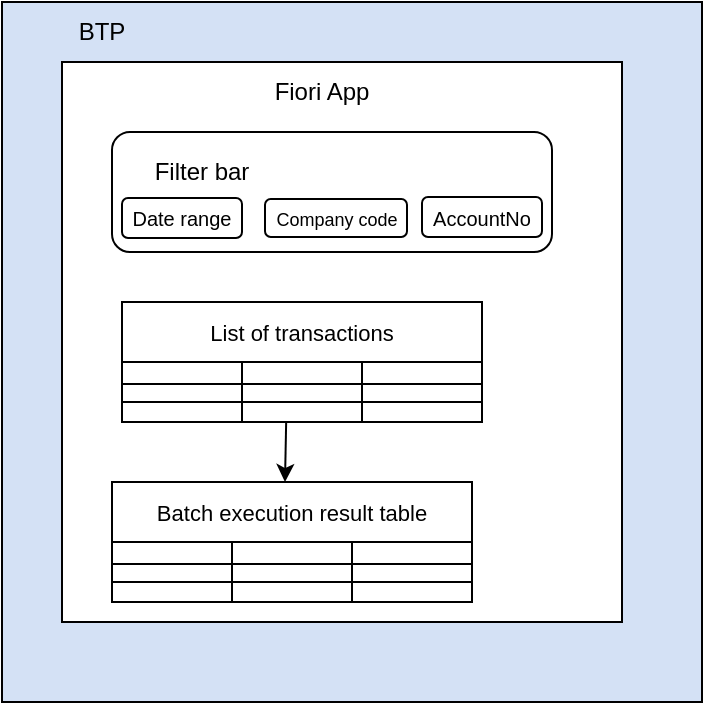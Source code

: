 <mxfile version="27.0.5">
  <diagram name="Page-1" id="sqdt7y1EYr-LxWFGgpR3">
    <mxGraphModel dx="786" dy="417" grid="1" gridSize="10" guides="1" tooltips="1" connect="1" arrows="1" fold="1" page="1" pageScale="1" pageWidth="850" pageHeight="1100" math="0" shadow="0">
      <root>
        <mxCell id="0" />
        <mxCell id="1" parent="0" />
        <mxCell id="IYYRd94oWTGOq6J_OclC-40" value="" style="whiteSpace=wrap;html=1;aspect=fixed;fillColor=#D4E1F5;" vertex="1" parent="1">
          <mxGeometry x="30" y="30" width="350" height="350" as="geometry" />
        </mxCell>
        <mxCell id="IYYRd94oWTGOq6J_OclC-1" value="" style="whiteSpace=wrap;html=1;aspect=fixed;" vertex="1" parent="1">
          <mxGeometry x="60" y="60" width="280" height="280" as="geometry" />
        </mxCell>
        <mxCell id="IYYRd94oWTGOq6J_OclC-2" value="Fiori App" style="text;html=1;align=center;verticalAlign=middle;whiteSpace=wrap;rounded=0;" vertex="1" parent="1">
          <mxGeometry x="160" y="60" width="60" height="30" as="geometry" />
        </mxCell>
        <mxCell id="IYYRd94oWTGOq6J_OclC-3" value="" style="rounded=1;whiteSpace=wrap;html=1;" vertex="1" parent="1">
          <mxGeometry x="85" y="95" width="220" height="60" as="geometry" />
        </mxCell>
        <mxCell id="IYYRd94oWTGOq6J_OclC-4" value="Filter bar" style="text;html=1;align=center;verticalAlign=middle;whiteSpace=wrap;rounded=0;" vertex="1" parent="1">
          <mxGeometry x="100" y="100" width="60" height="30" as="geometry" />
        </mxCell>
        <mxCell id="IYYRd94oWTGOq6J_OclC-5" value="&lt;font style=&quot;font-size: 10px;&quot;&gt;Date range&lt;/font&gt;" style="rounded=1;whiteSpace=wrap;html=1;" vertex="1" parent="1">
          <mxGeometry x="90" y="128" width="60" height="20" as="geometry" />
        </mxCell>
        <mxCell id="IYYRd94oWTGOq6J_OclC-7" value="&lt;font style=&quot;font-size: 9px;&quot;&gt;Company code&lt;/font&gt;" style="rounded=1;whiteSpace=wrap;html=1;" vertex="1" parent="1">
          <mxGeometry x="161.5" y="128.5" width="71" height="19" as="geometry" />
        </mxCell>
        <mxCell id="IYYRd94oWTGOq6J_OclC-8" value="&lt;font style=&quot;font-size: 10px;&quot;&gt;AccountNo&lt;/font&gt;" style="rounded=1;whiteSpace=wrap;html=1;" vertex="1" parent="1">
          <mxGeometry x="240" y="127.5" width="60" height="20" as="geometry" />
        </mxCell>
        <mxCell id="IYYRd94oWTGOq6J_OclC-12" value="List of transactions" style="shape=table;startSize=30;container=1;collapsible=0;childLayout=tableLayout;strokeColor=default;fontSize=11;" vertex="1" parent="1">
          <mxGeometry x="90" y="180" width="180" height="60" as="geometry" />
        </mxCell>
        <mxCell id="IYYRd94oWTGOq6J_OclC-13" value="" style="shape=tableRow;horizontal=0;startSize=0;swimlaneHead=0;swimlaneBody=0;strokeColor=inherit;top=0;left=0;bottom=0;right=0;collapsible=0;dropTarget=0;fillColor=none;points=[[0,0.5],[1,0.5]];portConstraint=eastwest;fontSize=16;" vertex="1" parent="IYYRd94oWTGOq6J_OclC-12">
          <mxGeometry y="30" width="180" height="11" as="geometry" />
        </mxCell>
        <mxCell id="IYYRd94oWTGOq6J_OclC-14" value="" style="shape=partialRectangle;html=1;whiteSpace=wrap;connectable=0;strokeColor=inherit;overflow=hidden;fillColor=none;top=0;left=0;bottom=0;right=0;pointerEvents=1;fontSize=16;" vertex="1" parent="IYYRd94oWTGOq6J_OclC-13">
          <mxGeometry width="60" height="11" as="geometry">
            <mxRectangle width="60" height="11" as="alternateBounds" />
          </mxGeometry>
        </mxCell>
        <mxCell id="IYYRd94oWTGOq6J_OclC-15" value="" style="shape=partialRectangle;html=1;whiteSpace=wrap;connectable=0;strokeColor=inherit;overflow=hidden;fillColor=none;top=0;left=0;bottom=0;right=0;pointerEvents=1;fontSize=16;" vertex="1" parent="IYYRd94oWTGOq6J_OclC-13">
          <mxGeometry x="60" width="60" height="11" as="geometry">
            <mxRectangle width="60" height="11" as="alternateBounds" />
          </mxGeometry>
        </mxCell>
        <mxCell id="IYYRd94oWTGOq6J_OclC-16" value="" style="shape=partialRectangle;html=1;whiteSpace=wrap;connectable=0;strokeColor=inherit;overflow=hidden;fillColor=none;top=0;left=0;bottom=0;right=0;pointerEvents=1;fontSize=16;" vertex="1" parent="IYYRd94oWTGOq6J_OclC-13">
          <mxGeometry x="120" width="60" height="11" as="geometry">
            <mxRectangle width="60" height="11" as="alternateBounds" />
          </mxGeometry>
        </mxCell>
        <mxCell id="IYYRd94oWTGOq6J_OclC-17" value="" style="shape=tableRow;horizontal=0;startSize=0;swimlaneHead=0;swimlaneBody=0;strokeColor=inherit;top=0;left=0;bottom=0;right=0;collapsible=0;dropTarget=0;fillColor=none;points=[[0,0.5],[1,0.5]];portConstraint=eastwest;fontSize=16;" vertex="1" parent="IYYRd94oWTGOq6J_OclC-12">
          <mxGeometry y="41" width="180" height="9" as="geometry" />
        </mxCell>
        <mxCell id="IYYRd94oWTGOq6J_OclC-18" value="" style="shape=partialRectangle;html=1;whiteSpace=wrap;connectable=0;strokeColor=inherit;overflow=hidden;fillColor=none;top=0;left=0;bottom=0;right=0;pointerEvents=1;fontSize=16;" vertex="1" parent="IYYRd94oWTGOq6J_OclC-17">
          <mxGeometry width="60" height="9" as="geometry">
            <mxRectangle width="60" height="9" as="alternateBounds" />
          </mxGeometry>
        </mxCell>
        <mxCell id="IYYRd94oWTGOq6J_OclC-19" value="" style="shape=partialRectangle;html=1;whiteSpace=wrap;connectable=0;strokeColor=inherit;overflow=hidden;fillColor=none;top=0;left=0;bottom=0;right=0;pointerEvents=1;fontSize=16;" vertex="1" parent="IYYRd94oWTGOq6J_OclC-17">
          <mxGeometry x="60" width="60" height="9" as="geometry">
            <mxRectangle width="60" height="9" as="alternateBounds" />
          </mxGeometry>
        </mxCell>
        <mxCell id="IYYRd94oWTGOq6J_OclC-20" value="" style="shape=partialRectangle;html=1;whiteSpace=wrap;connectable=0;strokeColor=inherit;overflow=hidden;fillColor=none;top=0;left=0;bottom=0;right=0;pointerEvents=1;fontSize=16;" vertex="1" parent="IYYRd94oWTGOq6J_OclC-17">
          <mxGeometry x="120" width="60" height="9" as="geometry">
            <mxRectangle width="60" height="9" as="alternateBounds" />
          </mxGeometry>
        </mxCell>
        <mxCell id="IYYRd94oWTGOq6J_OclC-21" value="" style="shape=tableRow;horizontal=0;startSize=0;swimlaneHead=0;swimlaneBody=0;strokeColor=inherit;top=0;left=0;bottom=0;right=0;collapsible=0;dropTarget=0;fillColor=none;points=[[0,0.5],[1,0.5]];portConstraint=eastwest;fontSize=16;" vertex="1" parent="IYYRd94oWTGOq6J_OclC-12">
          <mxGeometry y="50" width="180" height="10" as="geometry" />
        </mxCell>
        <mxCell id="IYYRd94oWTGOq6J_OclC-22" value="" style="shape=partialRectangle;html=1;whiteSpace=wrap;connectable=0;strokeColor=inherit;overflow=hidden;fillColor=none;top=0;left=0;bottom=0;right=0;pointerEvents=1;fontSize=16;" vertex="1" parent="IYYRd94oWTGOq6J_OclC-21">
          <mxGeometry width="60" height="10" as="geometry">
            <mxRectangle width="60" height="10" as="alternateBounds" />
          </mxGeometry>
        </mxCell>
        <mxCell id="IYYRd94oWTGOq6J_OclC-23" value="" style="shape=partialRectangle;html=1;whiteSpace=wrap;connectable=0;strokeColor=inherit;overflow=hidden;fillColor=none;top=0;left=0;bottom=0;right=0;pointerEvents=1;fontSize=16;" vertex="1" parent="IYYRd94oWTGOq6J_OclC-21">
          <mxGeometry x="60" width="60" height="10" as="geometry">
            <mxRectangle width="60" height="10" as="alternateBounds" />
          </mxGeometry>
        </mxCell>
        <mxCell id="IYYRd94oWTGOq6J_OclC-24" value="" style="shape=partialRectangle;html=1;whiteSpace=wrap;connectable=0;strokeColor=inherit;overflow=hidden;fillColor=none;top=0;left=0;bottom=0;right=0;pointerEvents=1;fontSize=16;" vertex="1" parent="IYYRd94oWTGOq6J_OclC-21">
          <mxGeometry x="120" width="60" height="10" as="geometry">
            <mxRectangle width="60" height="10" as="alternateBounds" />
          </mxGeometry>
        </mxCell>
        <mxCell id="IYYRd94oWTGOq6J_OclC-25" value="Batch execution result table" style="shape=table;startSize=30;container=1;collapsible=0;childLayout=tableLayout;strokeColor=default;fontSize=11;" vertex="1" parent="1">
          <mxGeometry x="85" y="270" width="180" height="60" as="geometry" />
        </mxCell>
        <mxCell id="IYYRd94oWTGOq6J_OclC-26" value="" style="shape=tableRow;horizontal=0;startSize=0;swimlaneHead=0;swimlaneBody=0;strokeColor=inherit;top=0;left=0;bottom=0;right=0;collapsible=0;dropTarget=0;fillColor=none;points=[[0,0.5],[1,0.5]];portConstraint=eastwest;fontSize=16;" vertex="1" parent="IYYRd94oWTGOq6J_OclC-25">
          <mxGeometry y="30" width="180" height="11" as="geometry" />
        </mxCell>
        <mxCell id="IYYRd94oWTGOq6J_OclC-27" value="" style="shape=partialRectangle;html=1;whiteSpace=wrap;connectable=0;strokeColor=inherit;overflow=hidden;fillColor=none;top=0;left=0;bottom=0;right=0;pointerEvents=1;fontSize=16;" vertex="1" parent="IYYRd94oWTGOq6J_OclC-26">
          <mxGeometry width="60" height="11" as="geometry">
            <mxRectangle width="60" height="11" as="alternateBounds" />
          </mxGeometry>
        </mxCell>
        <mxCell id="IYYRd94oWTGOq6J_OclC-28" value="" style="shape=partialRectangle;html=1;whiteSpace=wrap;connectable=0;strokeColor=inherit;overflow=hidden;fillColor=none;top=0;left=0;bottom=0;right=0;pointerEvents=1;fontSize=16;" vertex="1" parent="IYYRd94oWTGOq6J_OclC-26">
          <mxGeometry x="60" width="60" height="11" as="geometry">
            <mxRectangle width="60" height="11" as="alternateBounds" />
          </mxGeometry>
        </mxCell>
        <mxCell id="IYYRd94oWTGOq6J_OclC-29" value="" style="shape=partialRectangle;html=1;whiteSpace=wrap;connectable=0;strokeColor=inherit;overflow=hidden;fillColor=none;top=0;left=0;bottom=0;right=0;pointerEvents=1;fontSize=16;" vertex="1" parent="IYYRd94oWTGOq6J_OclC-26">
          <mxGeometry x="120" width="60" height="11" as="geometry">
            <mxRectangle width="60" height="11" as="alternateBounds" />
          </mxGeometry>
        </mxCell>
        <mxCell id="IYYRd94oWTGOq6J_OclC-30" value="" style="shape=tableRow;horizontal=0;startSize=0;swimlaneHead=0;swimlaneBody=0;strokeColor=inherit;top=0;left=0;bottom=0;right=0;collapsible=0;dropTarget=0;fillColor=none;points=[[0,0.5],[1,0.5]];portConstraint=eastwest;fontSize=16;" vertex="1" parent="IYYRd94oWTGOq6J_OclC-25">
          <mxGeometry y="41" width="180" height="9" as="geometry" />
        </mxCell>
        <mxCell id="IYYRd94oWTGOq6J_OclC-31" value="" style="shape=partialRectangle;html=1;whiteSpace=wrap;connectable=0;strokeColor=inherit;overflow=hidden;fillColor=none;top=0;left=0;bottom=0;right=0;pointerEvents=1;fontSize=16;" vertex="1" parent="IYYRd94oWTGOq6J_OclC-30">
          <mxGeometry width="60" height="9" as="geometry">
            <mxRectangle width="60" height="9" as="alternateBounds" />
          </mxGeometry>
        </mxCell>
        <mxCell id="IYYRd94oWTGOq6J_OclC-32" value="" style="shape=partialRectangle;html=1;whiteSpace=wrap;connectable=0;strokeColor=inherit;overflow=hidden;fillColor=none;top=0;left=0;bottom=0;right=0;pointerEvents=1;fontSize=16;" vertex="1" parent="IYYRd94oWTGOq6J_OclC-30">
          <mxGeometry x="60" width="60" height="9" as="geometry">
            <mxRectangle width="60" height="9" as="alternateBounds" />
          </mxGeometry>
        </mxCell>
        <mxCell id="IYYRd94oWTGOq6J_OclC-33" value="" style="shape=partialRectangle;html=1;whiteSpace=wrap;connectable=0;strokeColor=inherit;overflow=hidden;fillColor=none;top=0;left=0;bottom=0;right=0;pointerEvents=1;fontSize=16;" vertex="1" parent="IYYRd94oWTGOq6J_OclC-30">
          <mxGeometry x="120" width="60" height="9" as="geometry">
            <mxRectangle width="60" height="9" as="alternateBounds" />
          </mxGeometry>
        </mxCell>
        <mxCell id="IYYRd94oWTGOq6J_OclC-34" value="" style="shape=tableRow;horizontal=0;startSize=0;swimlaneHead=0;swimlaneBody=0;strokeColor=inherit;top=0;left=0;bottom=0;right=0;collapsible=0;dropTarget=0;fillColor=none;points=[[0,0.5],[1,0.5]];portConstraint=eastwest;fontSize=16;" vertex="1" parent="IYYRd94oWTGOq6J_OclC-25">
          <mxGeometry y="50" width="180" height="10" as="geometry" />
        </mxCell>
        <mxCell id="IYYRd94oWTGOq6J_OclC-35" value="" style="shape=partialRectangle;html=1;whiteSpace=wrap;connectable=0;strokeColor=inherit;overflow=hidden;fillColor=none;top=0;left=0;bottom=0;right=0;pointerEvents=1;fontSize=16;" vertex="1" parent="IYYRd94oWTGOq6J_OclC-34">
          <mxGeometry width="60" height="10" as="geometry">
            <mxRectangle width="60" height="10" as="alternateBounds" />
          </mxGeometry>
        </mxCell>
        <mxCell id="IYYRd94oWTGOq6J_OclC-36" value="" style="shape=partialRectangle;html=1;whiteSpace=wrap;connectable=0;strokeColor=inherit;overflow=hidden;fillColor=none;top=0;left=0;bottom=0;right=0;pointerEvents=1;fontSize=16;" vertex="1" parent="IYYRd94oWTGOq6J_OclC-34">
          <mxGeometry x="60" width="60" height="10" as="geometry">
            <mxRectangle width="60" height="10" as="alternateBounds" />
          </mxGeometry>
        </mxCell>
        <mxCell id="IYYRd94oWTGOq6J_OclC-37" value="" style="shape=partialRectangle;html=1;whiteSpace=wrap;connectable=0;strokeColor=inherit;overflow=hidden;fillColor=none;top=0;left=0;bottom=0;right=0;pointerEvents=1;fontSize=16;" vertex="1" parent="IYYRd94oWTGOq6J_OclC-34">
          <mxGeometry x="120" width="60" height="10" as="geometry">
            <mxRectangle width="60" height="10" as="alternateBounds" />
          </mxGeometry>
        </mxCell>
        <mxCell id="IYYRd94oWTGOq6J_OclC-39" value="" style="endArrow=classic;html=1;rounded=0;exitX=0.456;exitY=1;exitDx=0;exitDy=0;exitPerimeter=0;" edge="1" parent="1" source="IYYRd94oWTGOq6J_OclC-21">
          <mxGeometry width="50" height="50" relative="1" as="geometry">
            <mxPoint x="169" y="240" as="sourcePoint" />
            <mxPoint x="171.5" y="270" as="targetPoint" />
          </mxGeometry>
        </mxCell>
        <mxCell id="IYYRd94oWTGOq6J_OclC-43" value="BTP" style="text;html=1;align=center;verticalAlign=middle;whiteSpace=wrap;rounded=0;" vertex="1" parent="1">
          <mxGeometry x="50" y="30" width="60" height="30" as="geometry" />
        </mxCell>
      </root>
    </mxGraphModel>
  </diagram>
</mxfile>
